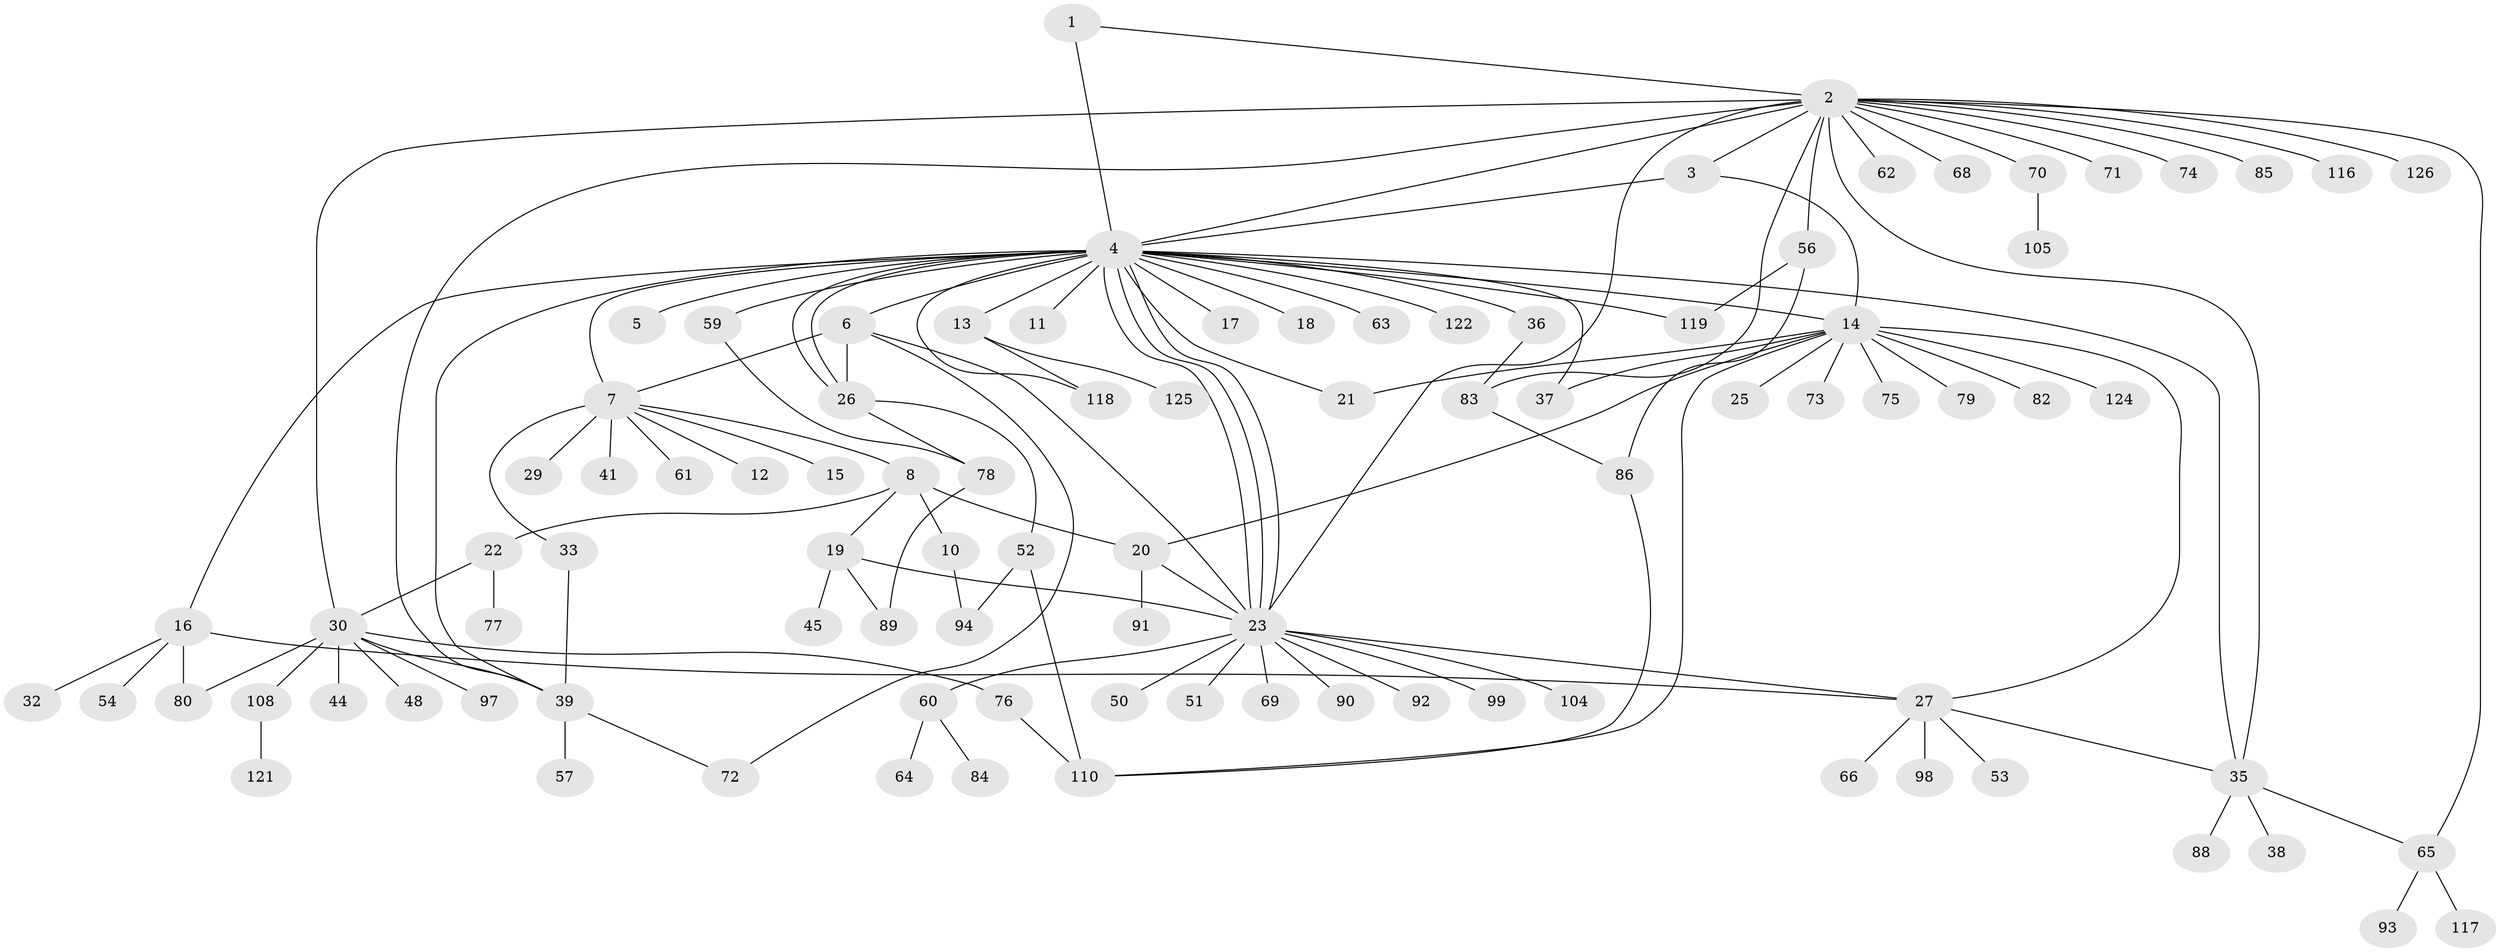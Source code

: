 // original degree distribution, {2: 0.1984126984126984, 18: 0.007936507936507936, 3: 0.09523809523809523, 29: 0.007936507936507936, 1: 0.5158730158730159, 4: 0.0873015873015873, 8: 0.007936507936507936, 6: 0.015873015873015872, 11: 0.007936507936507936, 5: 0.023809523809523808, 17: 0.007936507936507936, 7: 0.015873015873015872, 9: 0.007936507936507936}
// Generated by graph-tools (version 1.1) at 2025/41/03/06/25 10:41:47]
// undirected, 94 vertices, 129 edges
graph export_dot {
graph [start="1"]
  node [color=gray90,style=filled];
  1;
  2 [super="+58"];
  3;
  4 [super="+87"];
  5;
  6 [super="+28"];
  7 [super="+9"];
  8 [super="+34"];
  10 [super="+102"];
  11;
  12;
  13;
  14 [super="+46"];
  15;
  16 [super="+67"];
  17;
  18;
  19 [super="+24"];
  20 [super="+40"];
  21 [super="+43"];
  22 [super="+49"];
  23 [super="+42"];
  25;
  26 [super="+113"];
  27 [super="+96"];
  29;
  30 [super="+31"];
  32;
  33;
  35 [super="+55"];
  36;
  37;
  38;
  39 [super="+47"];
  41;
  44;
  45;
  48;
  50;
  51;
  52 [super="+101"];
  53;
  54;
  56 [super="+114"];
  57;
  59 [super="+95"];
  60 [super="+103"];
  61;
  62;
  63;
  64 [super="+107"];
  65 [super="+81"];
  66;
  68;
  69;
  70 [super="+112"];
  71;
  72;
  73;
  74 [super="+106"];
  75;
  76 [super="+120"];
  77;
  78 [super="+115"];
  79;
  80;
  82;
  83 [super="+111"];
  84;
  85;
  86;
  88;
  89;
  90;
  91;
  92;
  93;
  94 [super="+100"];
  97;
  98;
  99 [super="+109"];
  104;
  105;
  108;
  110 [super="+123"];
  116;
  117;
  118;
  119;
  121;
  122;
  124;
  125;
  126;
  1 -- 2;
  1 -- 4;
  2 -- 3;
  2 -- 4;
  2 -- 23;
  2 -- 35;
  2 -- 56;
  2 -- 62;
  2 -- 68;
  2 -- 70;
  2 -- 71;
  2 -- 74;
  2 -- 83;
  2 -- 85;
  2 -- 116;
  2 -- 126;
  2 -- 30 [weight=2];
  2 -- 39;
  2 -- 65;
  3 -- 4;
  3 -- 14;
  4 -- 5;
  4 -- 6;
  4 -- 7 [weight=2];
  4 -- 11;
  4 -- 13;
  4 -- 14;
  4 -- 16;
  4 -- 17;
  4 -- 18;
  4 -- 23;
  4 -- 23;
  4 -- 23;
  4 -- 26;
  4 -- 26;
  4 -- 35;
  4 -- 36;
  4 -- 37;
  4 -- 39 [weight=2];
  4 -- 59;
  4 -- 63;
  4 -- 119;
  4 -- 122;
  4 -- 118;
  4 -- 21;
  6 -- 7;
  6 -- 26;
  6 -- 72;
  6 -- 23;
  7 -- 8;
  7 -- 12;
  7 -- 15;
  7 -- 29;
  7 -- 61;
  7 -- 33;
  7 -- 41;
  8 -- 10;
  8 -- 19;
  8 -- 20;
  8 -- 22;
  10 -- 94;
  13 -- 118;
  13 -- 125;
  14 -- 21;
  14 -- 25;
  14 -- 27;
  14 -- 37;
  14 -- 82;
  14 -- 110;
  14 -- 124;
  14 -- 73;
  14 -- 75;
  14 -- 79;
  14 -- 20;
  16 -- 32;
  16 -- 54;
  16 -- 80;
  16 -- 27;
  19 -- 45;
  19 -- 89;
  19 -- 23;
  20 -- 91;
  20 -- 23;
  22 -- 30;
  22 -- 77;
  23 -- 27;
  23 -- 50;
  23 -- 51;
  23 -- 60;
  23 -- 69;
  23 -- 90;
  23 -- 92;
  23 -- 99;
  23 -- 104;
  26 -- 52;
  26 -- 78;
  27 -- 53;
  27 -- 66;
  27 -- 98;
  27 -- 35;
  30 -- 48;
  30 -- 97;
  30 -- 39;
  30 -- 44;
  30 -- 76;
  30 -- 108;
  30 -- 80;
  33 -- 39;
  35 -- 38;
  35 -- 65;
  35 -- 88;
  36 -- 83;
  39 -- 72;
  39 -- 57;
  52 -- 94;
  52 -- 110;
  56 -- 86;
  56 -- 119;
  59 -- 78;
  60 -- 64;
  60 -- 84;
  65 -- 93;
  65 -- 117;
  70 -- 105;
  76 -- 110;
  78 -- 89;
  83 -- 86;
  86 -- 110;
  108 -- 121;
}
